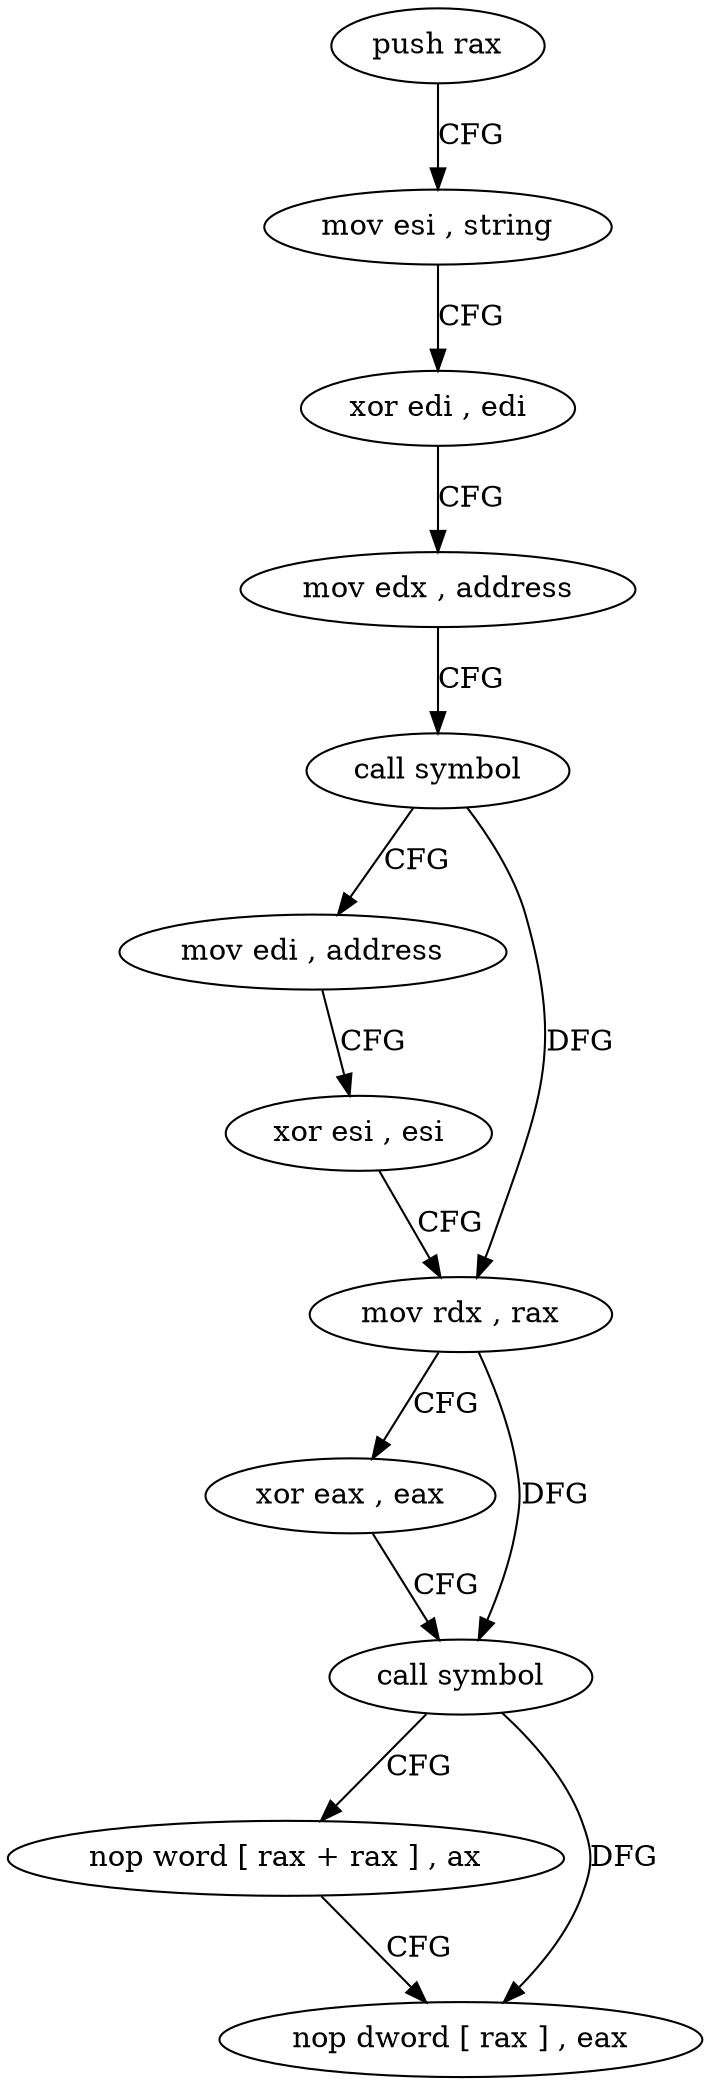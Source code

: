 digraph "func" {
"4205312" [label = "push rax" ]
"4205313" [label = "mov esi , string" ]
"4205318" [label = "xor edi , edi" ]
"4205320" [label = "mov edx , address" ]
"4205325" [label = "call symbol" ]
"4205330" [label = "mov edi , address" ]
"4205335" [label = "xor esi , esi" ]
"4205337" [label = "mov rdx , rax" ]
"4205340" [label = "xor eax , eax" ]
"4205342" [label = "call symbol" ]
"4205347" [label = "nop word [ rax + rax ] , ax" ]
"4205357" [label = "nop dword [ rax ] , eax" ]
"4205312" -> "4205313" [ label = "CFG" ]
"4205313" -> "4205318" [ label = "CFG" ]
"4205318" -> "4205320" [ label = "CFG" ]
"4205320" -> "4205325" [ label = "CFG" ]
"4205325" -> "4205330" [ label = "CFG" ]
"4205325" -> "4205337" [ label = "DFG" ]
"4205330" -> "4205335" [ label = "CFG" ]
"4205335" -> "4205337" [ label = "CFG" ]
"4205337" -> "4205340" [ label = "CFG" ]
"4205337" -> "4205342" [ label = "DFG" ]
"4205340" -> "4205342" [ label = "CFG" ]
"4205342" -> "4205347" [ label = "CFG" ]
"4205342" -> "4205357" [ label = "DFG" ]
"4205347" -> "4205357" [ label = "CFG" ]
}
